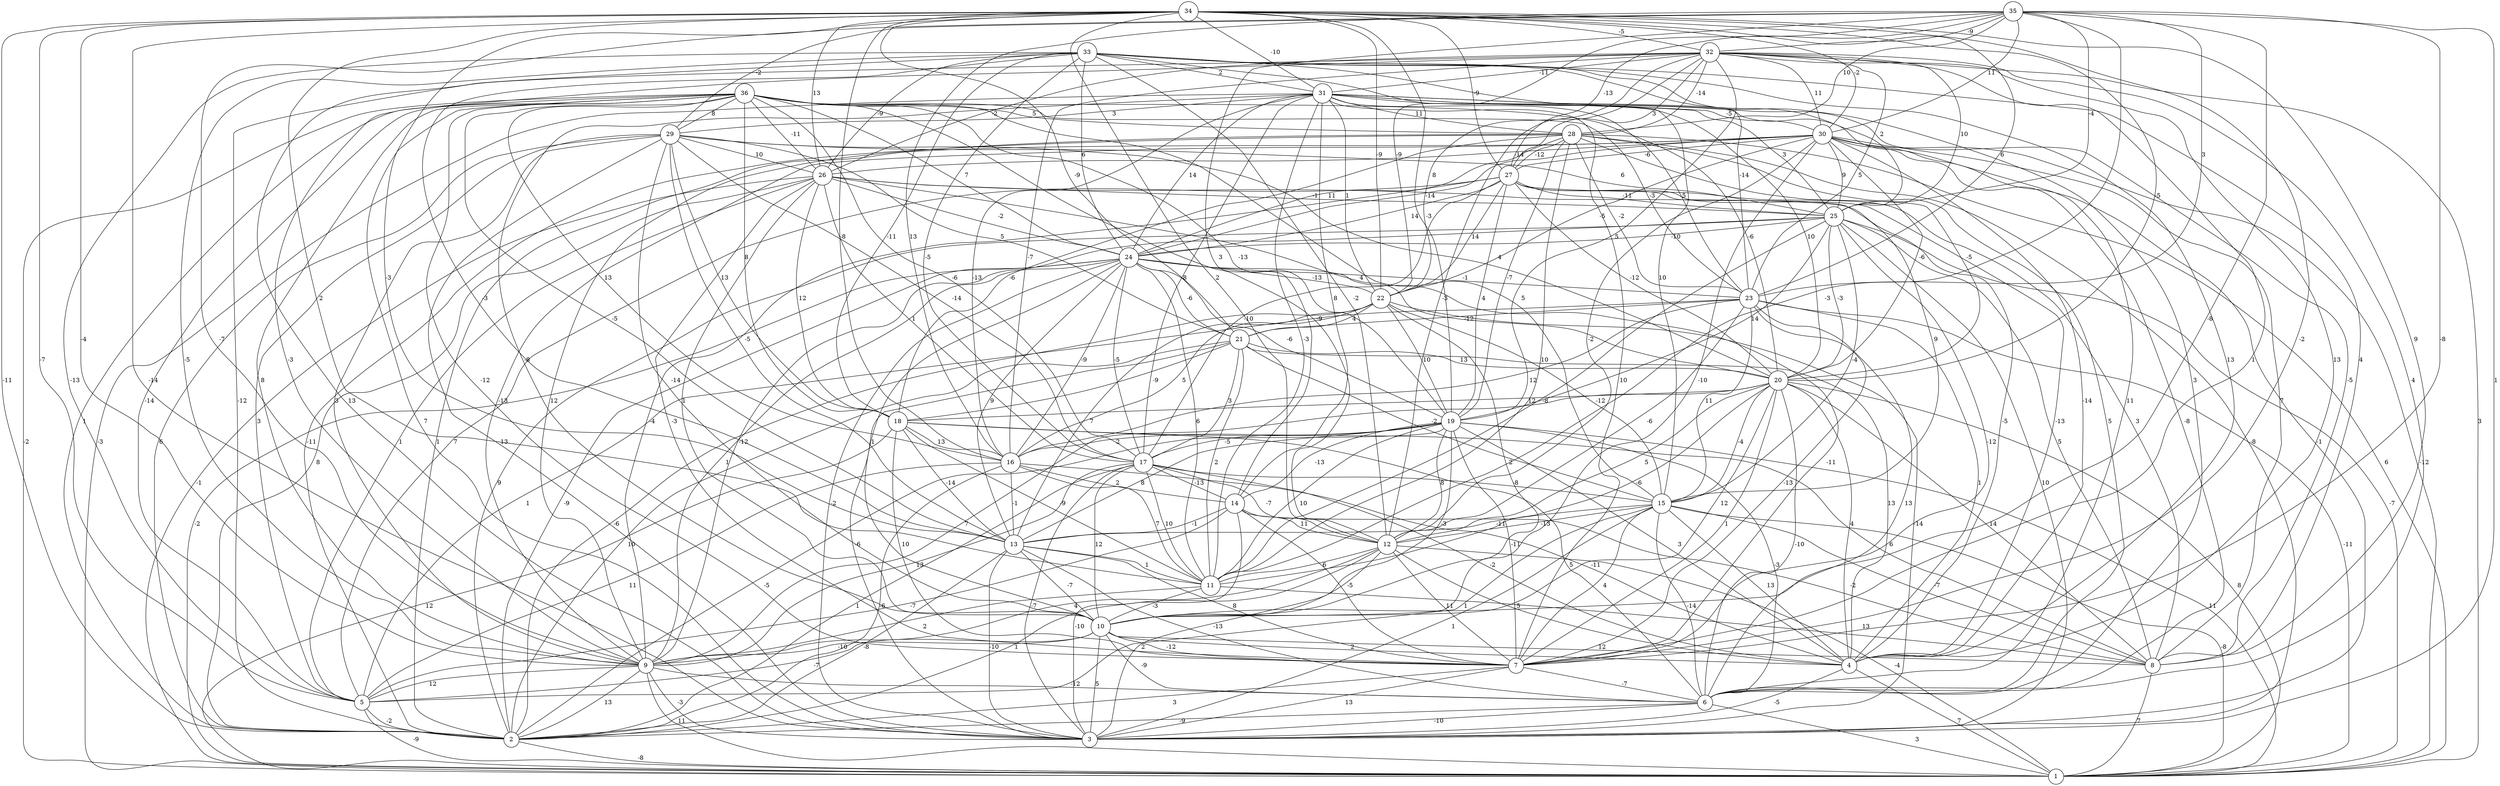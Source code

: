 graph { 
	 fontname="Helvetica,Arial,sans-serif" 
	 node [shape = circle]; 
	 36 -- 1 [label = "-2"];
	 36 -- 2 [label = "1"];
	 36 -- 3 [label = "7"];
	 36 -- 5 [label = "-14"];
	 36 -- 7 [label = "-12"];
	 36 -- 9 [label = "8"];
	 36 -- 12 [label = "-9"];
	 36 -- 13 [label = "-5"];
	 36 -- 15 [label = "5"];
	 36 -- 16 [label = "13"];
	 36 -- 17 [label = "-6"];
	 36 -- 18 [label = "8"];
	 36 -- 19 [label = "-13"];
	 36 -- 20 [label = "-6"];
	 36 -- 23 [label = "-3"];
	 36 -- 24 [label = "7"];
	 36 -- 26 [label = "-11"];
	 36 -- 28 [label = "5"];
	 36 -- 29 [label = "8"];
	 35 -- 3 [label = "1"];
	 35 -- 7 [label = "-8"];
	 35 -- 9 [label = "-7"];
	 35 -- 10 [label = "-8"];
	 35 -- 11 [label = "-3"];
	 35 -- 14 [label = "3"];
	 35 -- 16 [label = "13"];
	 35 -- 22 [label = "-9"];
	 35 -- 23 [label = "3"];
	 35 -- 25 [label = "-4"];
	 35 -- 27 [label = "-13"];
	 35 -- 28 [label = "10"];
	 35 -- 29 [label = "-2"];
	 35 -- 30 [label = "11"];
	 35 -- 32 [label = "-9"];
	 34 -- 2 [label = "-11"];
	 34 -- 3 [label = "-14"];
	 34 -- 5 [label = "-7"];
	 34 -- 7 [label = "-2"];
	 34 -- 8 [label = "9"];
	 34 -- 9 [label = "-4"];
	 34 -- 11 [label = "2"];
	 34 -- 12 [label = "2"];
	 34 -- 13 [label = "-3"];
	 34 -- 16 [label = "-8"];
	 34 -- 19 [label = "-3"];
	 34 -- 20 [label = "-5"];
	 34 -- 21 [label = "-9"];
	 34 -- 22 [label = "-9"];
	 34 -- 23 [label = "6"];
	 34 -- 26 [label = "13"];
	 34 -- 27 [label = "-9"];
	 34 -- 30 [label = "-2"];
	 34 -- 31 [label = "-10"];
	 34 -- 32 [label = "-5"];
	 33 -- 3 [label = "13"];
	 33 -- 4 [label = "13"];
	 33 -- 5 [label = "-13"];
	 33 -- 6 [label = "3"];
	 33 -- 8 [label = "4"];
	 33 -- 9 [label = "-5"];
	 33 -- 12 [label = "-2"];
	 33 -- 13 [label = "-3"];
	 33 -- 15 [label = "10"];
	 33 -- 17 [label = "-5"];
	 33 -- 18 [label = "-11"];
	 33 -- 23 [label = "-14"];
	 33 -- 24 [label = "6"];
	 33 -- 25 [label = "2"];
	 33 -- 26 [label = "-9"];
	 33 -- 31 [label = "2"];
	 32 -- 1 [label = "3"];
	 32 -- 2 [label = "-12"];
	 32 -- 4 [label = "13"];
	 32 -- 6 [label = "4"];
	 32 -- 7 [label = "1"];
	 32 -- 9 [label = "-3"];
	 32 -- 12 [label = "-3"];
	 32 -- 16 [label = "-7"];
	 32 -- 19 [label = "5"];
	 32 -- 22 [label = "8"];
	 32 -- 23 [label = "5"];
	 32 -- 25 [label = "10"];
	 32 -- 26 [label = "-2"];
	 32 -- 27 [label = "3"];
	 32 -- 28 [label = "-14"];
	 32 -- 30 [label = "11"];
	 32 -- 31 [label = "-11"];
	 31 -- 1 [label = "-3"];
	 31 -- 6 [label = "11"];
	 31 -- 7 [label = "10"];
	 31 -- 8 [label = "-5"];
	 31 -- 10 [label = "-8"];
	 31 -- 11 [label = "-3"];
	 31 -- 14 [label = "8"];
	 31 -- 16 [label = "-13"];
	 31 -- 17 [label = "8"];
	 31 -- 20 [label = "10"];
	 31 -- 22 [label = "1"];
	 31 -- 23 [label = "5"];
	 31 -- 24 [label = "14"];
	 31 -- 25 [label = "3"];
	 31 -- 28 [label = "11"];
	 31 -- 29 [label = "3"];
	 31 -- 30 [label = "-5"];
	 30 -- 1 [label = "-12"];
	 30 -- 2 [label = "1"];
	 30 -- 3 [label = "-1"];
	 30 -- 4 [label = "-14"];
	 30 -- 6 [label = "-8"];
	 30 -- 8 [label = "7"];
	 30 -- 9 [label = "-13"];
	 30 -- 10 [label = "-10"];
	 30 -- 12 [label = "-2"];
	 30 -- 20 [label = "-6"];
	 30 -- 22 [label = "-5"];
	 30 -- 24 [label = "-14"];
	 30 -- 25 [label = "9"];
	 30 -- 26 [label = "-14"];
	 30 -- 27 [label = "-6"];
	 29 -- 2 [label = "6"];
	 29 -- 3 [label = "13"];
	 29 -- 5 [label = "3"];
	 29 -- 9 [label = "3"];
	 29 -- 10 [label = "-14"];
	 29 -- 13 [label = "-5"];
	 29 -- 17 [label = "-14"];
	 29 -- 18 [label = "13"];
	 29 -- 20 [label = "4"];
	 29 -- 21 [label = "5"];
	 29 -- 25 [label = "6"];
	 29 -- 26 [label = "10"];
	 28 -- 1 [label = "6"];
	 28 -- 2 [label = "-11"];
	 28 -- 3 [label = "-8"];
	 28 -- 6 [label = "5"];
	 28 -- 9 [label = "12"];
	 28 -- 11 [label = "10"];
	 28 -- 18 [label = "-6"];
	 28 -- 19 [label = "-7"];
	 28 -- 20 [label = "-5"];
	 28 -- 23 [label = "-2"];
	 28 -- 24 [label = "11"];
	 28 -- 27 [label = "-12"];
	 27 -- 4 [label = "-13"];
	 27 -- 5 [label = "7"];
	 27 -- 8 [label = "3"];
	 27 -- 9 [label = "-4"];
	 27 -- 15 [label = "9"];
	 27 -- 17 [label = "-10"];
	 27 -- 19 [label = "4"];
	 27 -- 20 [label = "-12"];
	 27 -- 22 [label = "14"];
	 27 -- 24 [label = "14"];
	 27 -- 25 [label = "-11"];
	 26 -- 1 [label = "-1"];
	 26 -- 2 [label = "8"];
	 26 -- 4 [label = "-5"];
	 26 -- 5 [label = "1"];
	 26 -- 7 [label = "-3"];
	 26 -- 10 [label = "1"];
	 26 -- 17 [label = "1"];
	 26 -- 18 [label = "12"];
	 26 -- 20 [label = "4"];
	 26 -- 24 [label = "-2"];
	 26 -- 25 [label = "-1"];
	 25 -- 1 [label = "-7"];
	 25 -- 2 [label = "9"];
	 25 -- 3 [label = "10"];
	 25 -- 7 [label = "-12"];
	 25 -- 8 [label = "5"];
	 25 -- 9 [label = "-12"];
	 25 -- 11 [label = "-8"];
	 25 -- 15 [label = "-4"];
	 25 -- 19 [label = "14"];
	 25 -- 20 [label = "-3"];
	 25 -- 24 [label = "-10"];
	 24 -- 1 [label = "-2"];
	 24 -- 2 [label = "-9"];
	 24 -- 3 [label = "-2"];
	 24 -- 7 [label = "-11"];
	 24 -- 9 [label = "1"];
	 24 -- 10 [label = "1"];
	 24 -- 11 [label = "6"];
	 24 -- 13 [label = "9"];
	 24 -- 16 [label = "-9"];
	 24 -- 17 [label = "-5"];
	 24 -- 19 [label = "-6"];
	 24 -- 21 [label = "-6"];
	 24 -- 22 [label = "-13"];
	 24 -- 23 [label = "-1"];
	 23 -- 1 [label = "-11"];
	 23 -- 4 [label = "1"];
	 23 -- 5 [label = "1"];
	 23 -- 6 [label = "13"];
	 23 -- 7 [label = "-13"];
	 23 -- 12 [label = "-6"];
	 23 -- 15 [label = "11"];
	 23 -- 16 [label = "12"];
	 23 -- 21 [label = "-12"];
	 22 -- 2 [label = "-6"];
	 22 -- 3 [label = "-14"];
	 22 -- 10 [label = "2"];
	 22 -- 13 [label = "7"];
	 22 -- 15 [label = "-12"];
	 22 -- 16 [label = "5"];
	 22 -- 19 [label = "10"];
	 22 -- 21 [label = "4"];
	 21 -- 2 [label = "10"];
	 21 -- 3 [label = "-6"];
	 21 -- 4 [label = "13"];
	 21 -- 11 [label = "2"];
	 21 -- 15 [label = "-2"];
	 21 -- 17 [label = "3"];
	 21 -- 18 [label = "-9"];
	 21 -- 20 [label = "13"];
	 20 -- 1 [label = "8"];
	 20 -- 4 [label = "4"];
	 20 -- 6 [label = "-10"];
	 20 -- 7 [label = "1"];
	 20 -- 8 [label = "14"];
	 20 -- 9 [label = "7"];
	 20 -- 10 [label = "12"];
	 20 -- 11 [label = "-6"];
	 20 -- 12 [label = "5"];
	 20 -- 15 [label = "-4"];
	 20 -- 18 [label = "12"];
	 19 -- 1 [label = "11"];
	 19 -- 2 [label = "-5"];
	 19 -- 4 [label = "3"];
	 19 -- 6 [label = "-3"];
	 19 -- 7 [label = "-11"];
	 19 -- 10 [label = "-3"];
	 19 -- 11 [label = "10"];
	 19 -- 12 [label = "8"];
	 19 -- 13 [label = "8"];
	 19 -- 14 [label = "-13"];
	 19 -- 16 [label = "2"];
	 19 -- 17 [label = "-5"];
	 18 -- 1 [label = "12"];
	 18 -- 6 [label = "5"];
	 18 -- 7 [label = "10"];
	 18 -- 8 [label = "6"];
	 18 -- 11 [label = "-9"];
	 18 -- 13 [label = "-14"];
	 18 -- 16 [label = "13"];
	 17 -- 2 [label = "1"];
	 17 -- 3 [label = "-7"];
	 17 -- 4 [label = "-2"];
	 17 -- 9 [label = "13"];
	 17 -- 10 [label = "12"];
	 17 -- 11 [label = "10"];
	 17 -- 12 [label = "-7"];
	 17 -- 14 [label = "-13"];
	 17 -- 15 [label = "-8"];
	 16 -- 2 [label = "-6"];
	 16 -- 4 [label = "-11"];
	 16 -- 5 [label = "11"];
	 16 -- 11 [label = "7"];
	 16 -- 13 [label = "-1"];
	 16 -- 14 [label = "2"];
	 15 -- 1 [label = "-8"];
	 15 -- 3 [label = "1"];
	 15 -- 4 [label = "13"];
	 15 -- 5 [label = "1"];
	 15 -- 6 [label = "-14"];
	 15 -- 7 [label = "4"];
	 15 -- 8 [label = "-7"];
	 15 -- 12 [label = "-13"];
	 15 -- 13 [label = "-11"];
	 14 -- 3 [label = "-10"];
	 14 -- 5 [label = "-7"];
	 14 -- 7 [label = "-5"];
	 14 -- 8 [label = "-2"];
	 14 -- 12 [label = "11"];
	 14 -- 13 [label = "-1"];
	 13 -- 2 [label = "-8"];
	 13 -- 3 [label = "-10"];
	 13 -- 6 [label = "-13"];
	 13 -- 7 [label = "8"];
	 13 -- 10 [label = "-7"];
	 13 -- 11 [label = "1"];
	 12 -- 1 [label = "-4"];
	 12 -- 2 [label = "1"];
	 12 -- 3 [label = "2"];
	 12 -- 4 [label = "5"];
	 12 -- 7 [label = "11"];
	 12 -- 9 [label = "4"];
	 12 -- 11 [label = "6"];
	 11 -- 8 [label = "13"];
	 11 -- 9 [label = "2"];
	 11 -- 10 [label = "-3"];
	 10 -- 3 [label = "5"];
	 10 -- 4 [label = "2"];
	 10 -- 5 [label = "-7"];
	 10 -- 6 [label = "-9"];
	 10 -- 7 [label = "-12"];
	 10 -- 8 [label = "12"];
	 10 -- 9 [label = "-10"];
	 9 -- 1 [label = "11"];
	 9 -- 2 [label = "13"];
	 9 -- 3 [label = "-3"];
	 9 -- 5 [label = "12"];
	 9 -- 6 [label = "-12"];
	 8 -- 1 [label = "7"];
	 7 -- 2 [label = "3"];
	 7 -- 3 [label = "13"];
	 7 -- 6 [label = "-7"];
	 6 -- 1 [label = "3"];
	 6 -- 2 [label = "-9"];
	 6 -- 3 [label = "-10"];
	 5 -- 1 [label = "-9"];
	 5 -- 2 [label = "-2"];
	 4 -- 1 [label = "7"];
	 4 -- 3 [label = "-5"];
	 2 -- 1 [label = "-8"];
	 1;
	 2;
	 3;
	 4;
	 5;
	 6;
	 7;
	 8;
	 9;
	 10;
	 11;
	 12;
	 13;
	 14;
	 15;
	 16;
	 17;
	 18;
	 19;
	 20;
	 21;
	 22;
	 23;
	 24;
	 25;
	 26;
	 27;
	 28;
	 29;
	 30;
	 31;
	 32;
	 33;
	 34;
	 35;
	 36;
}
